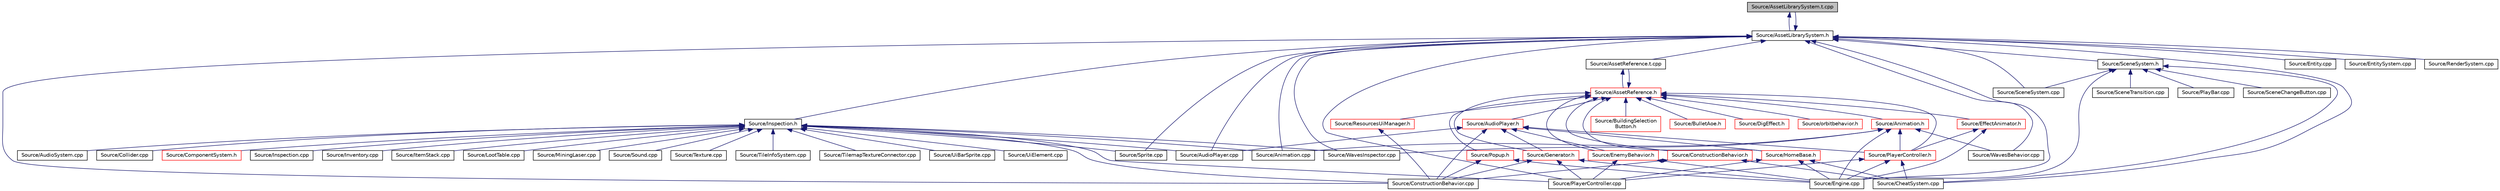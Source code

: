 digraph "Source/AssetLibrarySystem.t.cpp"
{
 // LATEX_PDF_SIZE
  edge [fontname="Helvetica",fontsize="10",labelfontname="Helvetica",labelfontsize="10"];
  node [fontname="Helvetica",fontsize="10",shape=record];
  Node1 [label="Source/AssetLibrarySystem.t.cpp",height=0.2,width=0.4,color="black", fillcolor="grey75", style="filled", fontcolor="black",tooltip="AssetLibrarySystem."];
  Node1 -> Node2 [dir="back",color="midnightblue",fontsize="10",style="solid",fontname="Helvetica"];
  Node2 [label="Source/AssetLibrarySystem.h",height=0.2,width=0.4,color="black", fillcolor="white", style="filled",URL="$db/dc7/AssetLibrarySystem_8h.html",tooltip="Asset System."];
  Node2 -> Node3 [dir="back",color="midnightblue",fontsize="10",style="solid",fontname="Helvetica"];
  Node3 [label="Source/Animation.cpp",height=0.2,width=0.4,color="black", fillcolor="white", style="filled",URL="$d3/da9/Animation_8cpp.html",tooltip="animation component implimentation"];
  Node2 -> Node1 [dir="back",color="midnightblue",fontsize="10",style="solid",fontname="Helvetica"];
  Node2 -> Node4 [dir="back",color="midnightblue",fontsize="10",style="solid",fontname="Helvetica"];
  Node4 [label="Source/AssetReference.t.cpp",height=0.2,width=0.4,color="black", fillcolor="white", style="filled",URL="$d7/d1f/AssetReference_8t_8cpp.html",tooltip="a reference to an Asset"];
  Node4 -> Node5 [dir="back",color="midnightblue",fontsize="10",style="solid",fontname="Helvetica"];
  Node5 [label="Source/AssetReference.h",height=0.2,width=0.4,color="red", fillcolor="white", style="filled",URL="$dc/dd6/AssetReference_8h.html",tooltip="a reference to an Asset"];
  Node5 -> Node6 [dir="back",color="midnightblue",fontsize="10",style="solid",fontname="Helvetica"];
  Node6 [label="Source/Animation.h",height=0.2,width=0.4,color="red", fillcolor="white", style="filled",URL="$d2/d76/Animation_8h.html",tooltip="animation component class"];
  Node6 -> Node3 [dir="back",color="midnightblue",fontsize="10",style="solid",fontname="Helvetica"];
  Node6 -> Node8 [dir="back",color="midnightblue",fontsize="10",style="solid",fontname="Helvetica"];
  Node8 [label="Source/Engine.cpp",height=0.2,width=0.4,color="black", fillcolor="white", style="filled",URL="$d6/d0c/Engine_8cpp.html",tooltip="Engine class."];
  Node6 -> Node9 [dir="back",color="midnightblue",fontsize="10",style="solid",fontname="Helvetica"];
  Node9 [label="Source/PlayerController.h",height=0.2,width=0.4,color="red", fillcolor="white", style="filled",URL="$db/db4/PlayerController_8h.html",tooltip="PlayerController Behaviour Class."];
  Node9 -> Node10 [dir="back",color="midnightblue",fontsize="10",style="solid",fontname="Helvetica"];
  Node10 [label="Source/CheatSystem.cpp",height=0.2,width=0.4,color="black", fillcolor="white", style="filled",URL="$da/d87/CheatSystem_8cpp.html",tooltip="CheatSystem Class definition."];
  Node9 -> Node8 [dir="back",color="midnightblue",fontsize="10",style="solid",fontname="Helvetica"];
  Node9 -> Node12 [dir="back",color="midnightblue",fontsize="10",style="solid",fontname="Helvetica"];
  Node12 [label="Source/PlayerController.cpp",height=0.2,width=0.4,color="black", fillcolor="white", style="filled",URL="$d3/d7e/PlayerController_8cpp.html",tooltip="PlayerController Behaviour Class."];
  Node6 -> Node16 [dir="back",color="midnightblue",fontsize="10",style="solid",fontname="Helvetica"];
  Node16 [label="Source/WavesBehavior.cpp",height=0.2,width=0.4,color="black", fillcolor="white", style="filled",URL="$db/d72/WavesBehavior_8cpp.html",tooltip="Definitions for wave and spawning behavior."];
  Node6 -> Node17 [dir="back",color="midnightblue",fontsize="10",style="solid",fontname="Helvetica"];
  Node17 [label="Source/WavesInspector.cpp",height=0.2,width=0.4,color="black", fillcolor="white", style="filled",URL="$d2/d6b/WavesInspector_8cpp.html",tooltip="Definitions for wave and spawning editing in game."];
  Node5 -> Node4 [dir="back",color="midnightblue",fontsize="10",style="solid",fontname="Helvetica"];
  Node5 -> Node18 [dir="back",color="midnightblue",fontsize="10",style="solid",fontname="Helvetica"];
  Node18 [label="Source/AudioPlayer.h",height=0.2,width=0.4,color="red", fillcolor="white", style="filled",URL="$db/de5/AudioPlayer_8h.html",tooltip="Component that plays audio."];
  Node18 -> Node19 [dir="back",color="midnightblue",fontsize="10",style="solid",fontname="Helvetica"];
  Node19 [label="Source/AudioPlayer.cpp",height=0.2,width=0.4,color="black", fillcolor="white", style="filled",URL="$d2/d04/AudioPlayer_8cpp.html",tooltip="Component that plays audio."];
  Node18 -> Node14 [dir="back",color="midnightblue",fontsize="10",style="solid",fontname="Helvetica"];
  Node14 [label="Source/ConstructionBehavior.cpp",height=0.2,width=0.4,color="black", fillcolor="white", style="filled",URL="$d7/ded/ConstructionBehavior_8cpp.html",tooltip="handles the construction of towers and modification of terrain"];
  Node18 -> Node21 [dir="back",color="midnightblue",fontsize="10",style="solid",fontname="Helvetica"];
  Node21 [label="Source/EnemyBehavior.h",height=0.2,width=0.4,color="red", fillcolor="white", style="filled",URL="$d6/dc9/EnemyBehavior_8h_source.html",tooltip=" "];
  Node21 -> Node8 [dir="back",color="midnightblue",fontsize="10",style="solid",fontname="Helvetica"];
  Node21 -> Node12 [dir="back",color="midnightblue",fontsize="10",style="solid",fontname="Helvetica"];
  Node18 -> Node22 [dir="back",color="midnightblue",fontsize="10",style="solid",fontname="Helvetica"];
  Node22 [label="Source/Generator.h",height=0.2,width=0.4,color="red", fillcolor="white", style="filled",URL="$d9/d12/Generator_8h_source.html",tooltip=" "];
  Node22 -> Node14 [dir="back",color="midnightblue",fontsize="10",style="solid",fontname="Helvetica"];
  Node22 -> Node8 [dir="back",color="midnightblue",fontsize="10",style="solid",fontname="Helvetica"];
  Node22 -> Node12 [dir="back",color="midnightblue",fontsize="10",style="solid",fontname="Helvetica"];
  Node18 -> Node24 [dir="back",color="midnightblue",fontsize="10",style="solid",fontname="Helvetica"];
  Node24 [label="Source/HomeBase.h",height=0.2,width=0.4,color="red", fillcolor="white", style="filled",URL="$d9/d7c/HomeBase_8h_source.html",tooltip=" "];
  Node24 -> Node10 [dir="back",color="midnightblue",fontsize="10",style="solid",fontname="Helvetica"];
  Node24 -> Node8 [dir="back",color="midnightblue",fontsize="10",style="solid",fontname="Helvetica"];
  Node24 -> Node12 [dir="back",color="midnightblue",fontsize="10",style="solid",fontname="Helvetica"];
  Node18 -> Node9 [dir="back",color="midnightblue",fontsize="10",style="solid",fontname="Helvetica"];
  Node5 -> Node33 [dir="back",color="midnightblue",fontsize="10",style="solid",fontname="Helvetica"];
  Node33 [label="Source/BuildingSelection\lButton.h",height=0.2,width=0.4,color="red", fillcolor="white", style="filled",URL="$de/d78/BuildingSelectionButton_8h.html",tooltip="button that selects which building the ConstructionManager should place"];
  Node5 -> Node34 [dir="back",color="midnightblue",fontsize="10",style="solid",fontname="Helvetica"];
  Node34 [label="Source/BulletAoe.h",height=0.2,width=0.4,color="red", fillcolor="white", style="filled",URL="$db/d2f/BulletAoe_8h_source.html",tooltip=" "];
  Node5 -> Node35 [dir="back",color="midnightblue",fontsize="10",style="solid",fontname="Helvetica"];
  Node35 [label="Source/ConstructionBehavior.h",height=0.2,width=0.4,color="red", fillcolor="white", style="filled",URL="$d9/def/ConstructionBehavior_8h.html",tooltip="handles the construction of towers and modification of terrain"];
  Node35 -> Node10 [dir="back",color="midnightblue",fontsize="10",style="solid",fontname="Helvetica"];
  Node35 -> Node14 [dir="back",color="midnightblue",fontsize="10",style="solid",fontname="Helvetica"];
  Node5 -> Node36 [dir="back",color="midnightblue",fontsize="10",style="solid",fontname="Helvetica"];
  Node36 [label="Source/DigEffect.h",height=0.2,width=0.4,color="red", fillcolor="white", style="filled",URL="$d8/dfb/DigEffect_8h_source.html",tooltip=" "];
  Node5 -> Node37 [dir="back",color="midnightblue",fontsize="10",style="solid",fontname="Helvetica"];
  Node37 [label="Source/EffectAnimator.h",height=0.2,width=0.4,color="red", fillcolor="white", style="filled",URL="$db/d11/EffectAnimator_8h.html",tooltip="Component that animates a Transform's matrix."];
  Node37 -> Node8 [dir="back",color="midnightblue",fontsize="10",style="solid",fontname="Helvetica"];
  Node37 -> Node9 [dir="back",color="midnightblue",fontsize="10",style="solid",fontname="Helvetica"];
  Node5 -> Node21 [dir="back",color="midnightblue",fontsize="10",style="solid",fontname="Helvetica"];
  Node5 -> Node22 [dir="back",color="midnightblue",fontsize="10",style="solid",fontname="Helvetica"];
  Node5 -> Node24 [dir="back",color="midnightblue",fontsize="10",style="solid",fontname="Helvetica"];
  Node5 -> Node39 [dir="back",color="midnightblue",fontsize="10",style="solid",fontname="Helvetica"];
  Node39 [label="Source/orbitbehavior.h",height=0.2,width=0.4,color="red", fillcolor="white", style="filled",URL="$dc/dfe/orbitbehavior_8h_source.html",tooltip=" "];
  Node5 -> Node9 [dir="back",color="midnightblue",fontsize="10",style="solid",fontname="Helvetica"];
  Node5 -> Node40 [dir="back",color="midnightblue",fontsize="10",style="solid",fontname="Helvetica"];
  Node40 [label="Source/Popup.h",height=0.2,width=0.4,color="red", fillcolor="white", style="filled",URL="$d2/d4b/Popup_8h.html",tooltip="A popup is a behavior that will show a popup when a button is pressed."];
  Node40 -> Node14 [dir="back",color="midnightblue",fontsize="10",style="solid",fontname="Helvetica"];
  Node40 -> Node8 [dir="back",color="midnightblue",fontsize="10",style="solid",fontname="Helvetica"];
  Node5 -> Node42 [dir="back",color="midnightblue",fontsize="10",style="solid",fontname="Helvetica"];
  Node42 [label="Source/ResourcesUiManager.h",height=0.2,width=0.4,color="red", fillcolor="white", style="filled",URL="$d6/d1f/ResourcesUiManager_8h.html",tooltip="Component that manages the UI for displaying what resources a player currently has."];
  Node42 -> Node14 [dir="back",color="midnightblue",fontsize="10",style="solid",fontname="Helvetica"];
  Node2 -> Node19 [dir="back",color="midnightblue",fontsize="10",style="solid",fontname="Helvetica"];
  Node2 -> Node10 [dir="back",color="midnightblue",fontsize="10",style="solid",fontname="Helvetica"];
  Node2 -> Node14 [dir="back",color="midnightblue",fontsize="10",style="solid",fontname="Helvetica"];
  Node2 -> Node8 [dir="back",color="midnightblue",fontsize="10",style="solid",fontname="Helvetica"];
  Node2 -> Node74 [dir="back",color="midnightblue",fontsize="10",style="solid",fontname="Helvetica"];
  Node74 [label="Source/Entity.cpp",height=0.2,width=0.4,color="black", fillcolor="white", style="filled",URL="$df/de9/Entity_8cpp.html",tooltip="Function definitions for the Entity class."];
  Node2 -> Node75 [dir="back",color="midnightblue",fontsize="10",style="solid",fontname="Helvetica"];
  Node75 [label="Source/EntitySystem.cpp",height=0.2,width=0.4,color="black", fillcolor="white", style="filled",URL="$d0/d82/EntitySystem_8cpp.html",tooltip="System that manages the storing and handling of Entities."];
  Node2 -> Node76 [dir="back",color="midnightblue",fontsize="10",style="solid",fontname="Helvetica"];
  Node76 [label="Source/Inspection.h",height=0.2,width=0.4,color="black", fillcolor="white", style="filled",URL="$d4/d0a/Inspection_8h.html",tooltip="Helper methods for inspecting things."];
  Node76 -> Node3 [dir="back",color="midnightblue",fontsize="10",style="solid",fontname="Helvetica"];
  Node76 -> Node19 [dir="back",color="midnightblue",fontsize="10",style="solid",fontname="Helvetica"];
  Node76 -> Node77 [dir="back",color="midnightblue",fontsize="10",style="solid",fontname="Helvetica"];
  Node77 [label="Source/AudioSystem.cpp",height=0.2,width=0.4,color="black", fillcolor="white", style="filled",URL="$de/d95/AudioSystem_8cpp.html",tooltip="System that implements FMOD and allows the loading and playing of audio."];
  Node76 -> Node78 [dir="back",color="midnightblue",fontsize="10",style="solid",fontname="Helvetica"];
  Node78 [label="Source/Collider.cpp",height=0.2,width=0.4,color="black", fillcolor="white", style="filled",URL="$d5/dab/Collider_8cpp.html",tooltip="Base component for detecting collisions."];
  Node76 -> Node79 [dir="back",color="midnightblue",fontsize="10",style="solid",fontname="Helvetica"];
  Node79 [label="Source/ComponentSystem.h",height=0.2,width=0.4,color="red", fillcolor="white", style="filled",URL="$dc/dbb/ComponentSystem_8h.html",tooltip="System that keeps track of a specific kind of Component."];
  Node76 -> Node14 [dir="back",color="midnightblue",fontsize="10",style="solid",fontname="Helvetica"];
  Node76 -> Node90 [dir="back",color="midnightblue",fontsize="10",style="solid",fontname="Helvetica"];
  Node90 [label="Source/Inspection.cpp",height=0.2,width=0.4,color="black", fillcolor="white", style="filled",URL="$da/dbb/Inspection_8cpp.html",tooltip="Helper methods for inspecting things."];
  Node76 -> Node91 [dir="back",color="midnightblue",fontsize="10",style="solid",fontname="Helvetica"];
  Node91 [label="Source/Inventory.cpp",height=0.2,width=0.4,color="black", fillcolor="white", style="filled",URL="$df/d16/Inventory_8cpp.html",tooltip="Inventory component that stores items."];
  Node76 -> Node92 [dir="back",color="midnightblue",fontsize="10",style="solid",fontname="Helvetica"];
  Node92 [label="Source/ItemStack.cpp",height=0.2,width=0.4,color="black", fillcolor="white", style="filled",URL="$d5/d5a/ItemStack_8cpp.html",tooltip="a stack of multiple items of the same type"];
  Node76 -> Node93 [dir="back",color="midnightblue",fontsize="10",style="solid",fontname="Helvetica"];
  Node93 [label="Source/LootTable.cpp",height=0.2,width=0.4,color="black", fillcolor="white", style="filled",URL="$da/d71/LootTable_8cpp.html",tooltip="class for dropping configurable loot"];
  Node76 -> Node30 [dir="back",color="midnightblue",fontsize="10",style="solid",fontname="Helvetica"];
  Node30 [label="Source/MiningLaser.cpp",height=0.2,width=0.4,color="black", fillcolor="white", style="filled",URL="$d6/db4/MiningLaser_8cpp.html",tooltip="Digging laser controllable by an entity."];
  Node76 -> Node12 [dir="back",color="midnightblue",fontsize="10",style="solid",fontname="Helvetica"];
  Node76 -> Node94 [dir="back",color="midnightblue",fontsize="10",style="solid",fontname="Helvetica"];
  Node94 [label="Source/Sound.cpp",height=0.2,width=0.4,color="black", fillcolor="white", style="filled",URL="$d1/d8a/Sound_8cpp.html",tooltip="Wrapper class for FMOD sounds."];
  Node76 -> Node64 [dir="back",color="midnightblue",fontsize="10",style="solid",fontname="Helvetica"];
  Node64 [label="Source/Sprite.cpp",height=0.2,width=0.4,color="black", fillcolor="white", style="filled",URL="$d0/dff/Sprite_8cpp.html",tooltip="Implementation of Sprite component."];
  Node76 -> Node95 [dir="back",color="midnightblue",fontsize="10",style="solid",fontname="Helvetica"];
  Node95 [label="Source/Texture.cpp",height=0.2,width=0.4,color="black", fillcolor="white", style="filled",URL="$d5/d87/Texture_8cpp.html",tooltip="Wrapper/manager for OpenGL texture."];
  Node76 -> Node96 [dir="back",color="midnightblue",fontsize="10",style="solid",fontname="Helvetica"];
  Node96 [label="Source/TileInfoSystem.cpp",height=0.2,width=0.4,color="black", fillcolor="white", style="filled",URL="$d7/d0e/TileInfoSystem_8cpp.html",tooltip="System to get info about given tile indices."];
  Node76 -> Node97 [dir="back",color="midnightblue",fontsize="10",style="solid",fontname="Helvetica"];
  Node97 [label="Source/TilemapTextureConnector.cpp",height=0.2,width=0.4,color="black", fillcolor="white", style="filled",URL="$d6/d11/TilemapTextureConnector_8cpp.html",tooltip="Component that uses a parent 'source' tilemap to update a child tilemap with connected textures."];
  Node76 -> Node98 [dir="back",color="midnightblue",fontsize="10",style="solid",fontname="Helvetica"];
  Node98 [label="Source/UiBarSprite.cpp",height=0.2,width=0.4,color="black", fillcolor="white", style="filled",URL="$df/dda/UiBarSprite_8cpp.html",tooltip="sprite that renders a ui bar"];
  Node76 -> Node99 [dir="back",color="midnightblue",fontsize="10",style="solid",fontname="Helvetica"];
  Node99 [label="Source/UiElement.cpp",height=0.2,width=0.4,color="black", fillcolor="white", style="filled",URL="$df/d62/UiElement_8cpp.html",tooltip="Ui element component."];
  Node76 -> Node17 [dir="back",color="midnightblue",fontsize="10",style="solid",fontname="Helvetica"];
  Node2 -> Node12 [dir="back",color="midnightblue",fontsize="10",style="solid",fontname="Helvetica"];
  Node2 -> Node61 [dir="back",color="midnightblue",fontsize="10",style="solid",fontname="Helvetica"];
  Node61 [label="Source/RenderSystem.cpp",height=0.2,width=0.4,color="black", fillcolor="white", style="filled",URL="$db/daa/RenderSystem_8cpp.html",tooltip="System responsible for drawing sprites and basic shapes."];
  Node2 -> Node100 [dir="back",color="midnightblue",fontsize="10",style="solid",fontname="Helvetica"];
  Node100 [label="Source/SceneSystem.cpp",height=0.2,width=0.4,color="black", fillcolor="white", style="filled",URL="$df/dce/SceneSystem_8cpp.html",tooltip="handles the process of resetting and changing scenes"];
  Node2 -> Node101 [dir="back",color="midnightblue",fontsize="10",style="solid",fontname="Helvetica"];
  Node101 [label="Source/SceneSystem.h",height=0.2,width=0.4,color="black", fillcolor="white", style="filled",URL="$dc/db6/SceneSystem_8h.html",tooltip="handles the process of resetting and changing scenes"];
  Node101 -> Node10 [dir="back",color="midnightblue",fontsize="10",style="solid",fontname="Helvetica"];
  Node101 -> Node8 [dir="back",color="midnightblue",fontsize="10",style="solid",fontname="Helvetica"];
  Node101 -> Node102 [dir="back",color="midnightblue",fontsize="10",style="solid",fontname="Helvetica"];
  Node102 [label="Source/PlayBar.cpp",height=0.2,width=0.4,color="black", fillcolor="white", style="filled",URL="$d4/dd2/PlayBar_8cpp.html",tooltip="UI Bar that handles playing, pausing, and autosaves of the scene."];
  Node101 -> Node63 [dir="back",color="midnightblue",fontsize="10",style="solid",fontname="Helvetica"];
  Node63 [label="Source/SceneChangeButton.cpp",height=0.2,width=0.4,color="black", fillcolor="white", style="filled",URL="$d0/d70/SceneChangeButton_8cpp.html",tooltip="Component that changes the scene when clicked."];
  Node101 -> Node100 [dir="back",color="midnightblue",fontsize="10",style="solid",fontname="Helvetica"];
  Node101 -> Node58 [dir="back",color="midnightblue",fontsize="10",style="solid",fontname="Helvetica"];
  Node58 [label="Source/SceneTransition.cpp",height=0.2,width=0.4,color="black", fillcolor="white", style="filled",URL="$d3/dfb/SceneTransition_8cpp.html",tooltip="fades a texture out and in when transitioning between scenes"];
  Node2 -> Node64 [dir="back",color="midnightblue",fontsize="10",style="solid",fontname="Helvetica"];
  Node2 -> Node16 [dir="back",color="midnightblue",fontsize="10",style="solid",fontname="Helvetica"];
  Node2 -> Node17 [dir="back",color="midnightblue",fontsize="10",style="solid",fontname="Helvetica"];
}
